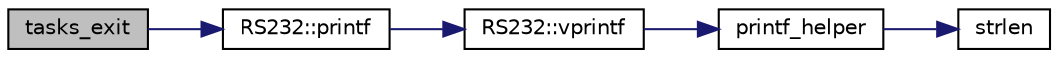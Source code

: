 digraph "tasks_exit"
{
 // LATEX_PDF_SIZE
  edge [fontname="Helvetica",fontsize="10",labelfontname="Helvetica",labelfontsize="10"];
  node [fontname="Helvetica",fontsize="10",shape=record];
  rankdir="LR";
  Node1 [label="tasks_exit",height=0.2,width=0.4,color="black", fillcolor="grey75", style="filled", fontcolor="black",tooltip="Exits the current task."];
  Node1 -> Node2 [color="midnightblue",fontsize="10",style="solid",fontname="Helvetica"];
  Node2 [label="RS232::printf",height=0.2,width=0.4,color="black", fillcolor="white", style="filled",URL="$d7/d75/namespace_r_s232.html#a394b7ac1c601a47c2881a460eb41171a",tooltip="Prints a formatted string to serial output."];
  Node2 -> Node3 [color="midnightblue",fontsize="10",style="solid",fontname="Helvetica"];
  Node3 [label="RS232::vprintf",height=0.2,width=0.4,color="black", fillcolor="white", style="filled",URL="$d7/d75/namespace_r_s232.html#a04a4582da3c891beaa849f3ce2189975",tooltip="Prints a formatted string to serial output using a va_list of arguments."];
  Node3 -> Node4 [color="midnightblue",fontsize="10",style="solid",fontname="Helvetica"];
  Node4 [label="printf_helper",height=0.2,width=0.4,color="black", fillcolor="white", style="filled",URL="$d4/d64/printf_8cpp.html#a85a2fff114bf015eba22a1dc163bf1ba",tooltip="Perform all printf operations on the format string using the provided argument list and uses the call..."];
  Node4 -> Node5 [color="midnightblue",fontsize="10",style="solid",fontname="Helvetica"];
  Node5 [label="strlen",height=0.2,width=0.4,color="black", fillcolor="white", style="filled",URL="$d5/d24/string_8cpp.html#a2dee044e4e667b5b789b493abd21cfa4",tooltip="Returns the length of a string."];
}
